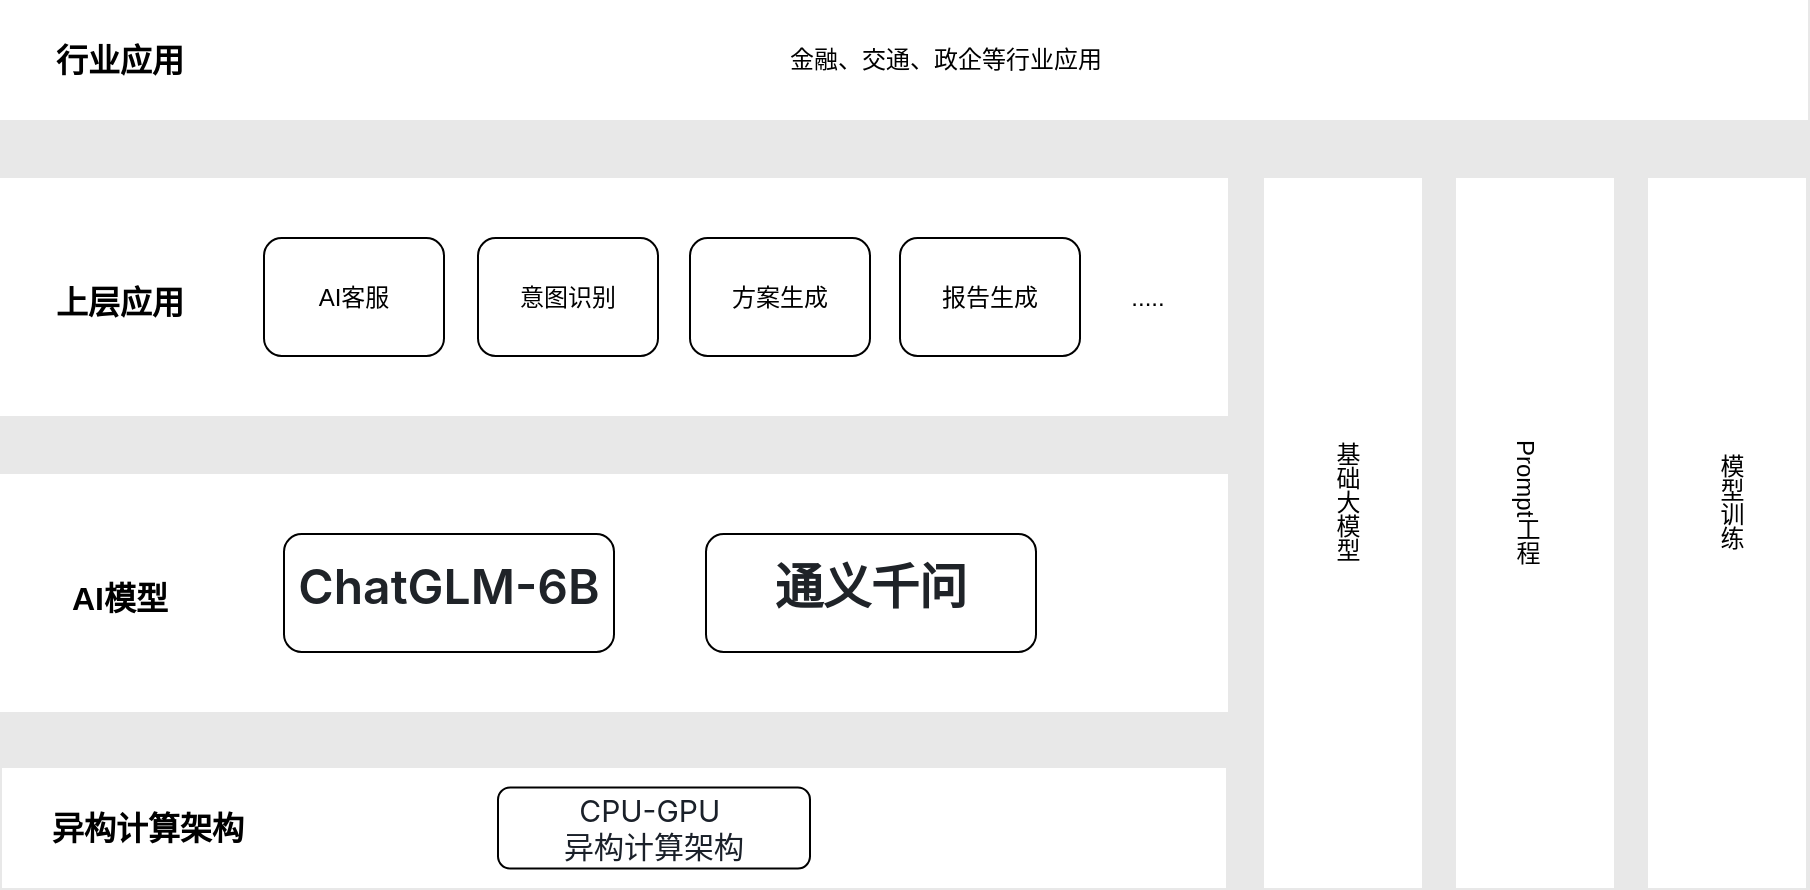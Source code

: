 <mxfile version="24.5.3" type="github">
  <diagram name="第 1 页" id="DM-KIrJjknosANJa-6J8">
    <mxGraphModel dx="1834" dy="746" grid="0" gridSize="10" guides="1" tooltips="1" connect="1" arrows="1" fold="1" page="0" pageScale="1" pageWidth="827" pageHeight="1169" background="#E8E8E8" math="0" shadow="0">
      <root>
        <mxCell id="0" />
        <mxCell id="1" parent="0" />
        <mxCell id="yu92lfb1kVJGWA3T8rP4-6" value="" style="rounded=0;whiteSpace=wrap;html=1;strokeColor=none;" vertex="1" parent="1">
          <mxGeometry x="-82" y="176" width="904" height="60" as="geometry" />
        </mxCell>
        <mxCell id="yu92lfb1kVJGWA3T8rP4-7" value="行业应用" style="text;html=1;align=center;verticalAlign=middle;whiteSpace=wrap;rounded=0;fontStyle=1;fontSize=16;" vertex="1" parent="1">
          <mxGeometry x="-61" y="191" width="78" height="30" as="geometry" />
        </mxCell>
        <mxCell id="yu92lfb1kVJGWA3T8rP4-8" value="" style="rounded=0;whiteSpace=wrap;html=1;strokeColor=none;" vertex="1" parent="1">
          <mxGeometry x="-82" y="265" width="614" height="119" as="geometry" />
        </mxCell>
        <mxCell id="yu92lfb1kVJGWA3T8rP4-9" value="上层应用" style="text;html=1;align=center;verticalAlign=middle;whiteSpace=wrap;rounded=0;fontStyle=1;fontSize=16;" vertex="1" parent="1">
          <mxGeometry x="-61" y="312" width="78" height="30" as="geometry" />
        </mxCell>
        <mxCell id="yu92lfb1kVJGWA3T8rP4-10" value="" style="rounded=0;whiteSpace=wrap;html=1;strokeColor=none;" vertex="1" parent="1">
          <mxGeometry x="-82" y="413" width="614" height="119" as="geometry" />
        </mxCell>
        <mxCell id="yu92lfb1kVJGWA3T8rP4-11" value="AI模型" style="text;html=1;align=center;verticalAlign=middle;whiteSpace=wrap;rounded=0;fontStyle=1;fontSize=16;" vertex="1" parent="1">
          <mxGeometry x="-61" y="460" width="78" height="30" as="geometry" />
        </mxCell>
        <mxCell id="yu92lfb1kVJGWA3T8rP4-12" value="" style="rounded=0;whiteSpace=wrap;html=1;strokeColor=none;" vertex="1" parent="1">
          <mxGeometry x="-81" y="560" width="612" height="60" as="geometry" />
        </mxCell>
        <mxCell id="yu92lfb1kVJGWA3T8rP4-13" value="异构计算架构" style="text;html=1;align=center;verticalAlign=middle;whiteSpace=wrap;rounded=0;fontStyle=1;fontSize=16;" vertex="1" parent="1">
          <mxGeometry x="-60" y="575" width="104" height="30" as="geometry" />
        </mxCell>
        <mxCell id="yu92lfb1kVJGWA3T8rP4-14" value="金融、交通、政企等行业应用" style="text;html=1;align=center;verticalAlign=middle;whiteSpace=wrap;rounded=0;" vertex="1" parent="1">
          <mxGeometry x="120" y="191" width="542" height="30" as="geometry" />
        </mxCell>
        <mxCell id="yu92lfb1kVJGWA3T8rP4-15" value="" style="rounded=0;whiteSpace=wrap;html=1;strokeColor=none;" vertex="1" parent="1">
          <mxGeometry x="550" y="265" width="79" height="355" as="geometry" />
        </mxCell>
        <mxCell id="yu92lfb1kVJGWA3T8rP4-16" value="" style="rounded=0;whiteSpace=wrap;html=1;strokeColor=none;" vertex="1" parent="1">
          <mxGeometry x="646" y="265" width="79" height="355" as="geometry" />
        </mxCell>
        <mxCell id="yu92lfb1kVJGWA3T8rP4-17" value="" style="rounded=0;whiteSpace=wrap;html=1;strokeColor=none;" vertex="1" parent="1">
          <mxGeometry x="742" y="265" width="79" height="355" as="geometry" />
        </mxCell>
        <mxCell id="yu92lfb1kVJGWA3T8rP4-18" value="AI客服" style="rounded=1;whiteSpace=wrap;html=1;" vertex="1" parent="1">
          <mxGeometry x="50" y="295" width="90" height="59" as="geometry" />
        </mxCell>
        <mxCell id="yu92lfb1kVJGWA3T8rP4-19" value="意图识别" style="rounded=1;whiteSpace=wrap;html=1;" vertex="1" parent="1">
          <mxGeometry x="157" y="295" width="90" height="59" as="geometry" />
        </mxCell>
        <mxCell id="yu92lfb1kVJGWA3T8rP4-20" value="方案生成" style="rounded=1;whiteSpace=wrap;html=1;" vertex="1" parent="1">
          <mxGeometry x="263" y="295" width="90" height="59" as="geometry" />
        </mxCell>
        <mxCell id="yu92lfb1kVJGWA3T8rP4-21" value="报告生成" style="rounded=1;whiteSpace=wrap;html=1;" vertex="1" parent="1">
          <mxGeometry x="368" y="295" width="90" height="59" as="geometry" />
        </mxCell>
        <mxCell id="yu92lfb1kVJGWA3T8rP4-22" value="....." style="text;html=1;align=center;verticalAlign=middle;whiteSpace=wrap;rounded=0;" vertex="1" parent="1">
          <mxGeometry x="462" y="310" width="60" height="30" as="geometry" />
        </mxCell>
        <mxCell id="yu92lfb1kVJGWA3T8rP4-24" value="&lt;h1 style=&quot;box-sizing: border-box; margin-right: 0px; margin-bottom: var(--base-size-16); margin-left: 0px; font-weight: var(--base-text-weight-semibold, 600); line-height: 1.25; padding-bottom: 0.3em; border-bottom: 1px solid var(--borderColor-muted, var(--color-border-muted)); color: rgb(31, 35, 40); font-family: -apple-system, BlinkMacSystemFont, &amp;quot;Segoe UI&amp;quot;, &amp;quot;Noto Sans&amp;quot;, Helvetica, Arial, sans-serif, &amp;quot;Apple Color Emoji&amp;quot;, &amp;quot;Segoe UI Emoji&amp;quot;; text-align: start; margin-top: 0px !important;&quot; dir=&quot;auto&quot; class=&quot;heading-element&quot; tabindex=&quot;-1&quot;&gt;ChatGLM-6B&lt;/h1&gt;" style="rounded=1;whiteSpace=wrap;html=1;" vertex="1" parent="1">
          <mxGeometry x="60" y="443" width="165" height="59" as="geometry" />
        </mxCell>
        <mxCell id="yu92lfb1kVJGWA3T8rP4-26" value="&lt;h1 style=&quot;box-sizing: border-box; margin-right: 0px; margin-bottom: var(--base-size-16); margin-left: 0px; font-weight: var(--base-text-weight-semibold, 600); line-height: 1.25; padding-bottom: 0.3em; border-bottom: 1px solid var(--borderColor-muted, var(--color-border-muted)); color: rgb(31, 35, 40); font-family: -apple-system, BlinkMacSystemFont, &amp;quot;Segoe UI&amp;quot;, &amp;quot;Noto Sans&amp;quot;, Helvetica, Arial, sans-serif, &amp;quot;Apple Color Emoji&amp;quot;, &amp;quot;Segoe UI Emoji&amp;quot;; text-align: start; margin-top: 0px !important;&quot; dir=&quot;auto&quot; class=&quot;heading-element&quot; tabindex=&quot;-1&quot;&gt;通义千问&lt;/h1&gt;" style="rounded=1;whiteSpace=wrap;html=1;" vertex="1" parent="1">
          <mxGeometry x="271" y="443" width="165" height="59" as="geometry" />
        </mxCell>
        <mxCell id="yu92lfb1kVJGWA3T8rP4-27" value="基础大模型" style="text;html=1;align=center;verticalAlign=middle;whiteSpace=wrap;rounded=0;textDirection=vertical-rl;" vertex="1" parent="1">
          <mxGeometry x="561.5" y="318" width="56" height="218" as="geometry" />
        </mxCell>
        <mxCell id="yu92lfb1kVJGWA3T8rP4-29" value="Prompt工程" style="text;html=1;align=center;verticalAlign=middle;whiteSpace=wrap;rounded=0;textDirection=vertical-rl;" vertex="1" parent="1">
          <mxGeometry x="652" y="318" width="56" height="218" as="geometry" />
        </mxCell>
        <mxCell id="yu92lfb1kVJGWA3T8rP4-30" value="模型训练" style="text;html=1;align=center;verticalAlign=middle;whiteSpace=wrap;rounded=0;textDirection=vertical-rl;" vertex="1" parent="1">
          <mxGeometry x="753.5" y="318" width="56" height="218" as="geometry" />
        </mxCell>
        <mxCell id="yu92lfb1kVJGWA3T8rP4-31" value="&lt;span style=&quot;color: rgb(26, 32, 41); font-family: -apple-system, BlinkMacSystemFont, &amp;quot;Segoe UI&amp;quot;, &amp;quot;Noto Sans&amp;quot;, Helvetica, Arial, sans-serif, &amp;quot;Apple Color Emoji&amp;quot;, &amp;quot;Segoe UI Emoji&amp;quot;; font-size: 15px; text-align: left;&quot;&gt;CPU-GPU&amp;nbsp;&lt;/span&gt;&lt;div&gt;&lt;span style=&quot;color: rgb(26, 32, 41); font-family: -apple-system, BlinkMacSystemFont, &amp;quot;Segoe UI&amp;quot;, &amp;quot;Noto Sans&amp;quot;, Helvetica, Arial, sans-serif, &amp;quot;Apple Color Emoji&amp;quot;, &amp;quot;Segoe UI Emoji&amp;quot;; font-size: 15px; text-align: left;&quot;&gt;异构计算架构&lt;/span&gt;&lt;/div&gt;" style="rounded=1;whiteSpace=wrap;html=1;" vertex="1" parent="1">
          <mxGeometry x="167" y="569.75" width="156" height="40.5" as="geometry" />
        </mxCell>
      </root>
    </mxGraphModel>
  </diagram>
</mxfile>
